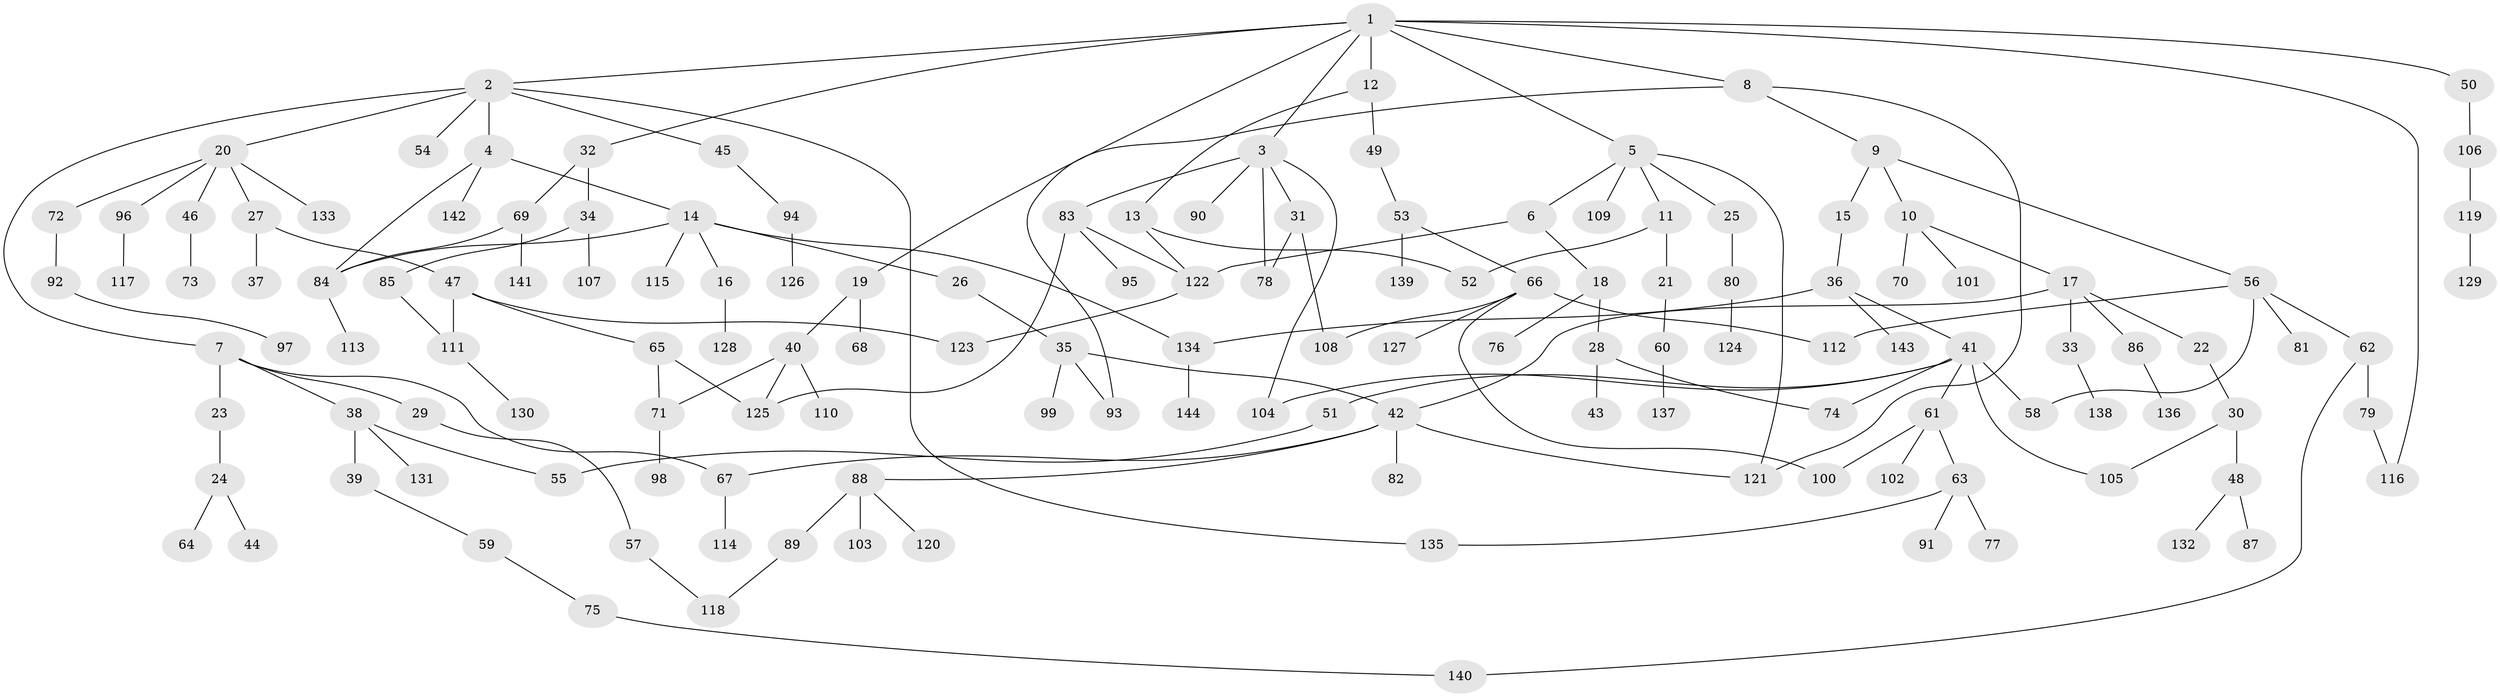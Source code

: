 // Generated by graph-tools (version 1.1) at 2025/13/03/09/25 04:13:38]
// undirected, 144 vertices, 172 edges
graph export_dot {
graph [start="1"]
  node [color=gray90,style=filled];
  1;
  2;
  3;
  4;
  5;
  6;
  7;
  8;
  9;
  10;
  11;
  12;
  13;
  14;
  15;
  16;
  17;
  18;
  19;
  20;
  21;
  22;
  23;
  24;
  25;
  26;
  27;
  28;
  29;
  30;
  31;
  32;
  33;
  34;
  35;
  36;
  37;
  38;
  39;
  40;
  41;
  42;
  43;
  44;
  45;
  46;
  47;
  48;
  49;
  50;
  51;
  52;
  53;
  54;
  55;
  56;
  57;
  58;
  59;
  60;
  61;
  62;
  63;
  64;
  65;
  66;
  67;
  68;
  69;
  70;
  71;
  72;
  73;
  74;
  75;
  76;
  77;
  78;
  79;
  80;
  81;
  82;
  83;
  84;
  85;
  86;
  87;
  88;
  89;
  90;
  91;
  92;
  93;
  94;
  95;
  96;
  97;
  98;
  99;
  100;
  101;
  102;
  103;
  104;
  105;
  106;
  107;
  108;
  109;
  110;
  111;
  112;
  113;
  114;
  115;
  116;
  117;
  118;
  119;
  120;
  121;
  122;
  123;
  124;
  125;
  126;
  127;
  128;
  129;
  130;
  131;
  132;
  133;
  134;
  135;
  136;
  137;
  138;
  139;
  140;
  141;
  142;
  143;
  144;
  1 -- 2;
  1 -- 3;
  1 -- 5;
  1 -- 8;
  1 -- 12;
  1 -- 19;
  1 -- 32;
  1 -- 50;
  1 -- 116;
  2 -- 4;
  2 -- 7;
  2 -- 20;
  2 -- 45;
  2 -- 54;
  2 -- 135;
  3 -- 31;
  3 -- 83;
  3 -- 90;
  3 -- 104;
  3 -- 78;
  4 -- 14;
  4 -- 142;
  4 -- 84;
  5 -- 6;
  5 -- 11;
  5 -- 25;
  5 -- 109;
  5 -- 121;
  6 -- 18;
  6 -- 122;
  7 -- 23;
  7 -- 29;
  7 -- 38;
  7 -- 67;
  8 -- 9;
  8 -- 93;
  8 -- 121;
  9 -- 10;
  9 -- 15;
  9 -- 56;
  10 -- 17;
  10 -- 70;
  10 -- 101;
  11 -- 21;
  11 -- 52;
  12 -- 13;
  12 -- 49;
  13 -- 122;
  13 -- 52;
  14 -- 16;
  14 -- 26;
  14 -- 84;
  14 -- 115;
  14 -- 134;
  15 -- 36;
  16 -- 128;
  17 -- 22;
  17 -- 33;
  17 -- 86;
  17 -- 42;
  18 -- 28;
  18 -- 76;
  19 -- 40;
  19 -- 68;
  20 -- 27;
  20 -- 46;
  20 -- 72;
  20 -- 96;
  20 -- 133;
  21 -- 60;
  22 -- 30;
  23 -- 24;
  24 -- 44;
  24 -- 64;
  25 -- 80;
  26 -- 35;
  27 -- 37;
  27 -- 47;
  28 -- 43;
  28 -- 74;
  29 -- 57;
  30 -- 48;
  30 -- 105;
  31 -- 78;
  31 -- 108;
  32 -- 34;
  32 -- 69;
  33 -- 138;
  34 -- 85;
  34 -- 107;
  35 -- 42;
  35 -- 99;
  35 -- 93;
  36 -- 41;
  36 -- 143;
  36 -- 134;
  38 -- 39;
  38 -- 55;
  38 -- 131;
  39 -- 59;
  40 -- 71;
  40 -- 110;
  40 -- 125;
  41 -- 51;
  41 -- 58;
  41 -- 61;
  41 -- 74;
  41 -- 104;
  41 -- 105;
  42 -- 67;
  42 -- 82;
  42 -- 88;
  42 -- 121;
  45 -- 94;
  46 -- 73;
  47 -- 65;
  47 -- 111;
  47 -- 123;
  48 -- 87;
  48 -- 132;
  49 -- 53;
  50 -- 106;
  51 -- 55;
  53 -- 66;
  53 -- 139;
  56 -- 62;
  56 -- 81;
  56 -- 58;
  56 -- 112;
  57 -- 118;
  59 -- 75;
  60 -- 137;
  61 -- 63;
  61 -- 100;
  61 -- 102;
  62 -- 79;
  62 -- 140;
  63 -- 77;
  63 -- 91;
  63 -- 135;
  65 -- 125;
  65 -- 71;
  66 -- 112;
  66 -- 127;
  66 -- 108;
  66 -- 100;
  67 -- 114;
  69 -- 141;
  69 -- 84;
  71 -- 98;
  72 -- 92;
  75 -- 140;
  79 -- 116;
  80 -- 124;
  83 -- 95;
  83 -- 122;
  83 -- 125;
  84 -- 113;
  85 -- 111;
  86 -- 136;
  88 -- 89;
  88 -- 103;
  88 -- 120;
  89 -- 118;
  92 -- 97;
  94 -- 126;
  96 -- 117;
  106 -- 119;
  111 -- 130;
  119 -- 129;
  122 -- 123;
  134 -- 144;
}
